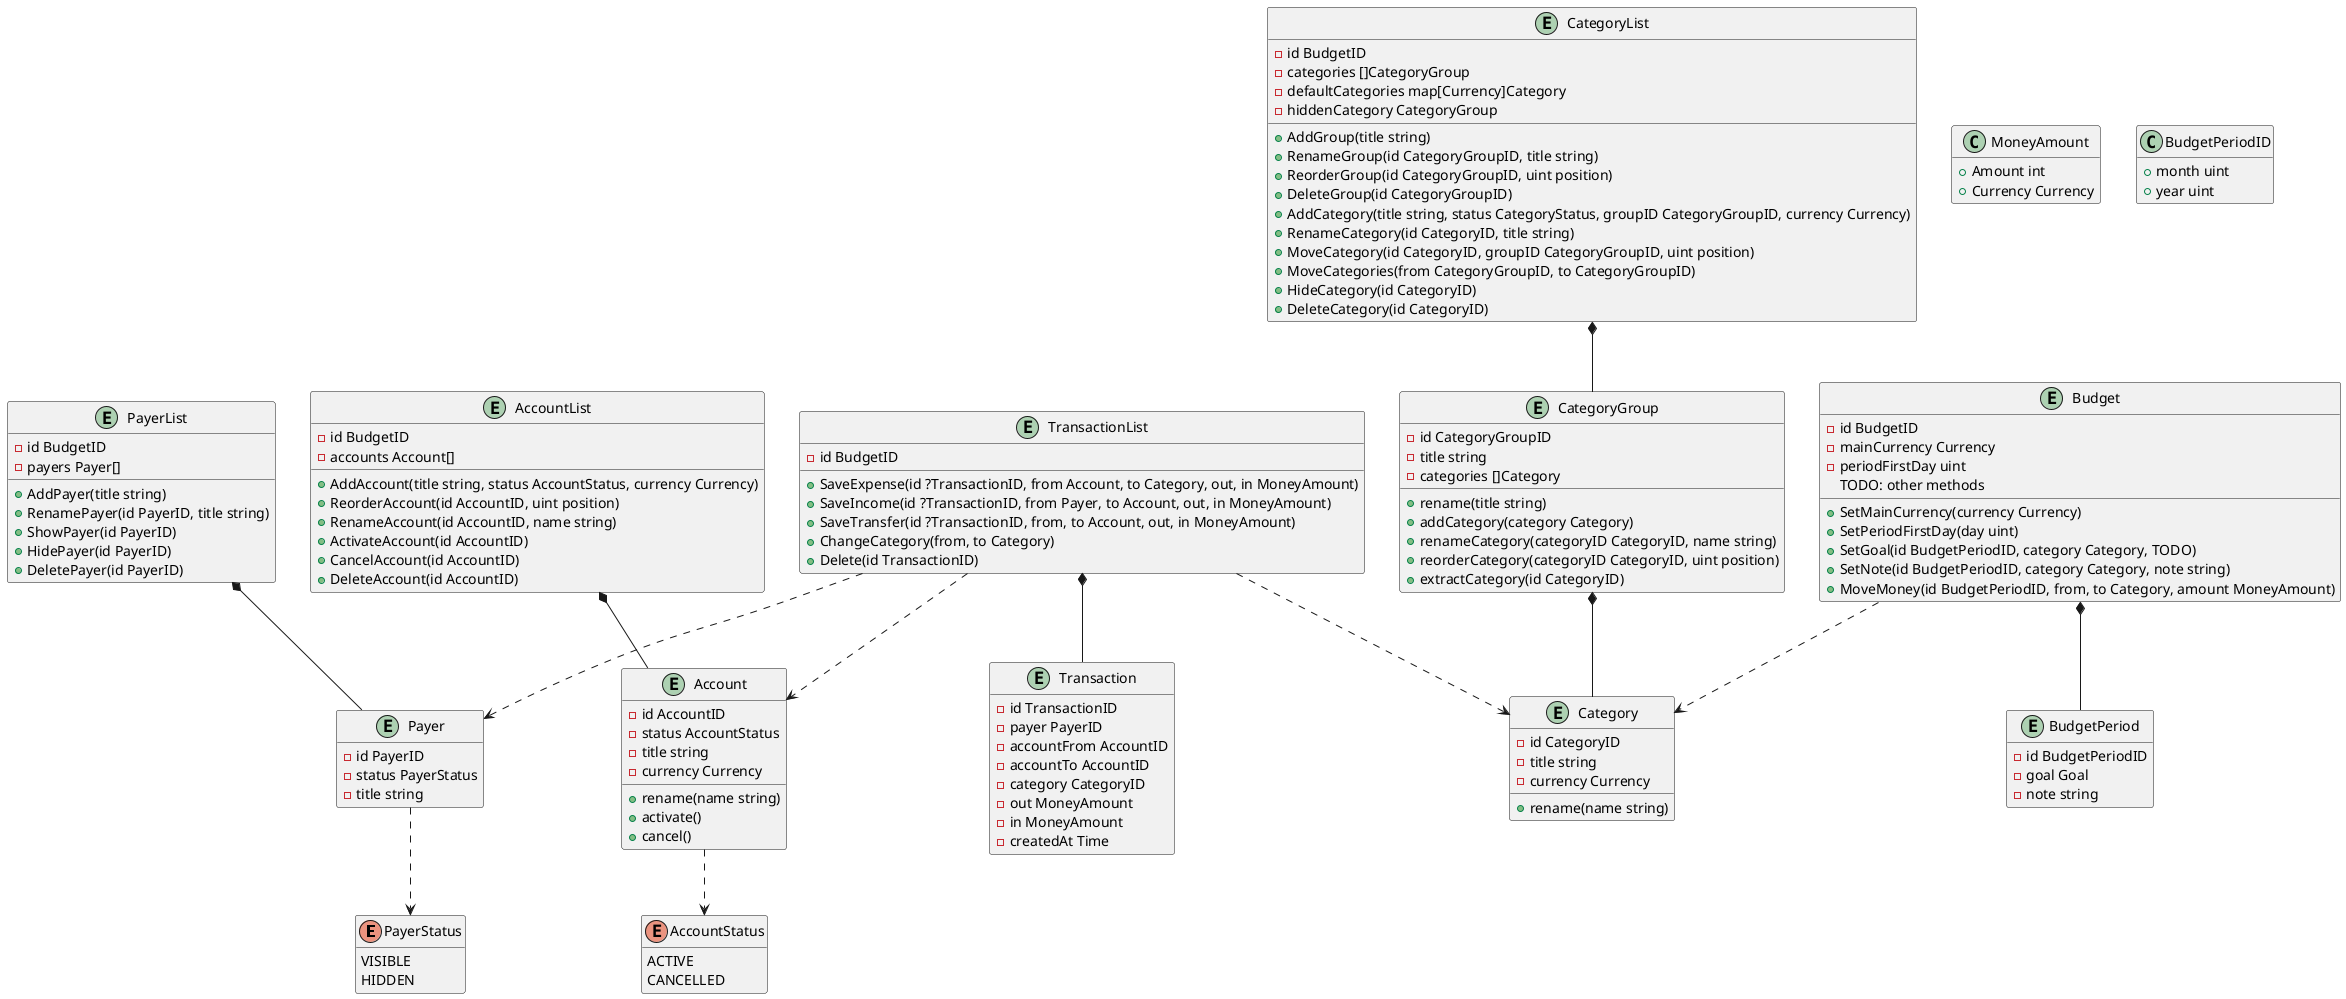 @startuml
hide empty fields
hide empty methods

enum PayerStatus {
 VISIBLE
 HIDDEN
}

entity Payer {
 -id PayerID
 -status PayerStatus
 -title string
}

Payer ..> PayerStatus

entity PayerList {
 -id BudgetID
 -payers Payer[]
 +AddPayer(title string)
 +RenamePayer(id PayerID, title string)
 +ShowPayer(id PayerID)
 +HidePayer(id PayerID)
 +DeletePayer(id PayerID)
}

PayerList *-- Payer



enum AccountStatus {
 ACTIVE
 CANCELLED
}

entity Account {
 -id AccountID
 -status AccountStatus
 -title string
 -currency Currency
 +rename(name string)
 +activate()
 +cancel()
}

Account ..> AccountStatus

entity AccountList {
 -id BudgetID
 -accounts Account[]
 +AddAccount(title string, status AccountStatus, currency Currency)
 +ReorderAccount(id AccountID, uint position)
 +RenameAccount(id AccountID, name string)
 +ActivateAccount(id AccountID)
 +CancelAccount(id AccountID)
 +DeleteAccount(id AccountID)
}

AccountList *-- Account



entity Category {
 -id CategoryID
 -title string
 -currency Currency
 +rename(name string)
}

entity CategoryGroup {
 -id CategoryGroupID
 -title string
 -categories []Category
 +rename(title string)
 +addCategory(category Category)
 +renameCategory(categoryID CategoryID, name string)
 +reorderCategory(categoryID CategoryID, uint position)
 +extractCategory(id CategoryID)
}

CategoryGroup *-- Category

entity CategoryList {
 -id BudgetID
 -categories []CategoryGroup
 -defaultCategories map[Currency]Category
 -hiddenCategory CategoryGroup
 +AddGroup(title string)
 +RenameGroup(id CategoryGroupID, title string)
 +ReorderGroup(id CategoryGroupID, uint position)
 +DeleteGroup(id CategoryGroupID)
 +AddCategory(title string, status CategoryStatus, groupID CategoryGroupID, currency Currency)
 +RenameCategory(id CategoryID, title string)
 +MoveCategory(id CategoryID, groupID CategoryGroupID, uint position)
 +MoveCategories(from CategoryGroupID, to CategoryGroupID)
 +HideCategory(id CategoryID)
 +DeleteCategory(id CategoryID)
}

CategoryList *-- CategoryGroup



class MoneyAmount {
 +Amount int
 +Currency Currency
}

entity Transaction {
 -id TransactionID
 -payer PayerID
 -accountFrom AccountID
 -accountTo AccountID
 -category CategoryID
 -out MoneyAmount
 -in MoneyAmount
 -createdAt Time
}

entity TransactionList {
 -id BudgetID
 +SaveExpense(id ?TransactionID, from Account, to Category, out, in MoneyAmount)
 +SaveIncome(id ?TransactionID, from Payer, to Account, out, in MoneyAmount)
 +SaveTransfer(id ?TransactionID, from, to Account, out, in MoneyAmount)
 +ChangeCategory(from, to Category)
 +Delete(id TransactionID)
}

TransactionList *-- Transaction
TransactionList ..> Payer
TransactionList ..> Account
TransactionList ..> Category



class BudgetPeriodID {
  +month uint
  +year uint
}

entity Budget {
 -id BudgetID
 -mainCurrency Currency
 -periodFirstDay uint
 +SetMainCurrency(currency Currency)
 +SetPeriodFirstDay(day uint)
 +SetGoal(id BudgetPeriodID, category Category, TODO)
 +SetNote(id BudgetPeriodID, category Category, note string)
 +MoveMoney(id BudgetPeriodID, from, to Category, amount MoneyAmount)
 TODO: other methods
}

Budget ..> Category

entity BudgetPeriod {
 -id BudgetPeriodID
 -goal Goal
 -note string
}

Budget *-- BudgetPeriod

@enduml